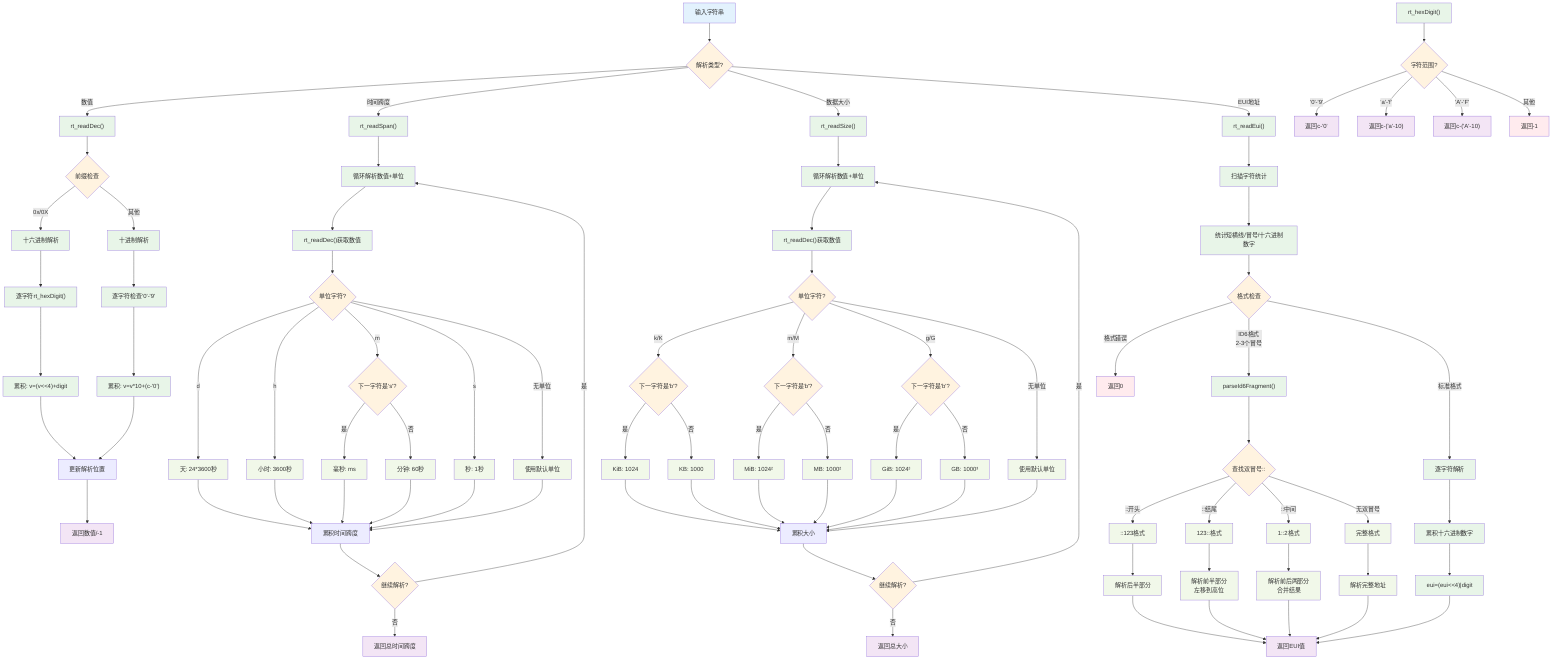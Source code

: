 graph TD
    A["输入字符串"] --> B{"解析类型?"}
    
    %% 数值解析分支
    B -->|数值| C["rt_readDec()"]
    C --> D{"前缀检查"}
    D -->|0x/0X| E["十六进制解析"]
    D -->|其他| F["十进制解析"]
    
    E --> G["逐字符rt_hexDigit()"]
    G --> H["累积: v=(v<<4)+digit"]
    F --> I["逐字符检查'0'-'9'"]
    I --> J["累积: v=v*10+(c-'0')"]
    
    H --> K["更新解析位置"]
    J --> K
    K --> L["返回数值/-1"]
    
    %% 时间跨度解析分支
    B -->|时间跨度| M["rt_readSpan()"]
    M --> N["循环解析数值+单位"]
    N --> O["rt_readDec()获取数值"]
    O --> P{"单位字符?"}
    
    P -->|d| Q["天: 24*3600秒"]
    P -->|h| R["小时: 3600秒"]
    P -->|m| S{"下一字符是's'?"}
    S -->|是| T["毫秒: ms"]
    S -->|否| U["分钟: 60秒"]
    P -->|s| V["秒: 1秒"]
    P -->|无单位| W["使用默认单位"]
    
    Q --> X["累积时间跨度"]
    R --> X
    T --> X
    U --> X
    V --> X
    W --> X
    X --> Y{"继续解析?"}
    Y -->|是| N
    Y -->|否| Z["返回总时间跨度"]
    
    %% 大小解析分支
    B -->|数据大小| AA["rt_readSize()"]
    AA --> BB["循环解析数值+单位"]
    BB --> CC["rt_readDec()获取数值"]
    CC --> DD{"单位字符?"}
    
    DD -->|k/K| EE{"下一字符是'b'?"}
    EE -->|是| FF["KiB: 1024"]
    EE -->|否| GG["KB: 1000"]
    DD -->|m/M| HH{"下一字符是'b'?"}
    HH -->|是| II["MiB: 1024²"]
    HH -->|否| JJ["MB: 1000²"]
    DD -->|g/G| KK{"下一字符是'b'?"}
    KK -->|是| LL["GiB: 1024³"]
    KK -->|否| MM["GB: 1000³"]
    DD -->|无单位| NN["使用默认单位"]
    
    FF --> OO["累积大小"]
    GG --> OO
    II --> OO
    JJ --> OO
    LL --> OO
    MM --> OO
    NN --> OO
    OO --> PP{"继续解析?"}
    PP -->|是| BB
    PP -->|否| QQ["返回总大小"]
    
    %% EUI地址解析分支
    B -->|EUI地址| RR["rt_readEui()"]
    RR --> SS["扫描字符统计"]
    SS --> TT["统计短横线/冒号/十六进制数字"]
    TT --> UU{"格式检查"}
    
    UU -->|格式错误| VV["返回0"]
    UU -->|ID6格式<br/>2-3个冒号| WW["parseId6Fragment()"]
    UU -->|标准格式| XX["逐字符解析"]
    
    WW --> YY{"查找双冒号::"}
    YY -->|::开头| ZZ["::123格式"]
    YY -->|::结尾| AAA["123::格式"]
    YY -->|::中间| BBB["1::2格式"]
    YY -->|无双冒号| CCC["完整格式"]
    
    ZZ --> DDD["解析后半部分"]
    AAA --> EEE["解析前半部分<br/>左移到高位"]
    BBB --> FFF["解析前后两部分<br/>合并结果"]
    CCC --> GGG["解析完整地址"]
    
    DDD --> HHH["返回EUI值"]
    EEE --> HHH
    FFF --> HHH
    GGG --> HHH
    
    XX --> III["累积十六进制数字"]
    III --> JJJ["eui=(eui<<4)|digit"]
    JJJ --> HHH
    
    %% 十六进制数字转换
    KKK["rt_hexDigit()"] --> LLL{"字符范围?"}
    LLL -->|'0'-'9'| MMM["返回c-'0'"]
    LLL -->|'a'-'f'| NNN["返回c-('a'-10)"]
    LLL -->|'A'-'F'| OOO["返回c-('A'-10)"]
    LLL -->|其他| PPP["返回-1"]
    
    %% 样式定义
    classDef input fill:#e3f2fd
    classDef decision fill:#fff3e0
    classDef process fill:#e8f5e8
    classDef result fill:#f3e5f5
    classDef error fill:#ffebee
    classDef helper fill:#f1f8e9
    
    class A input
    class B,D,P,S,Y,DD,EE,HH,KK,PP,UU,YY,LLL decision
    class C,E,F,G,H,I,J,M,N,O,AA,BB,CC,RR,SS,TT,WW,XX,III,JJJ,KKK process
    class L,Z,QQ,HHH,MMM,NNN,OOO result
    class VV,PPP error
    class Q,R,T,U,V,W,FF,GG,II,JJ,LL,MM,NN,ZZ,AAA,BBB,CCC,DDD,EEE,FFF,GGG helper